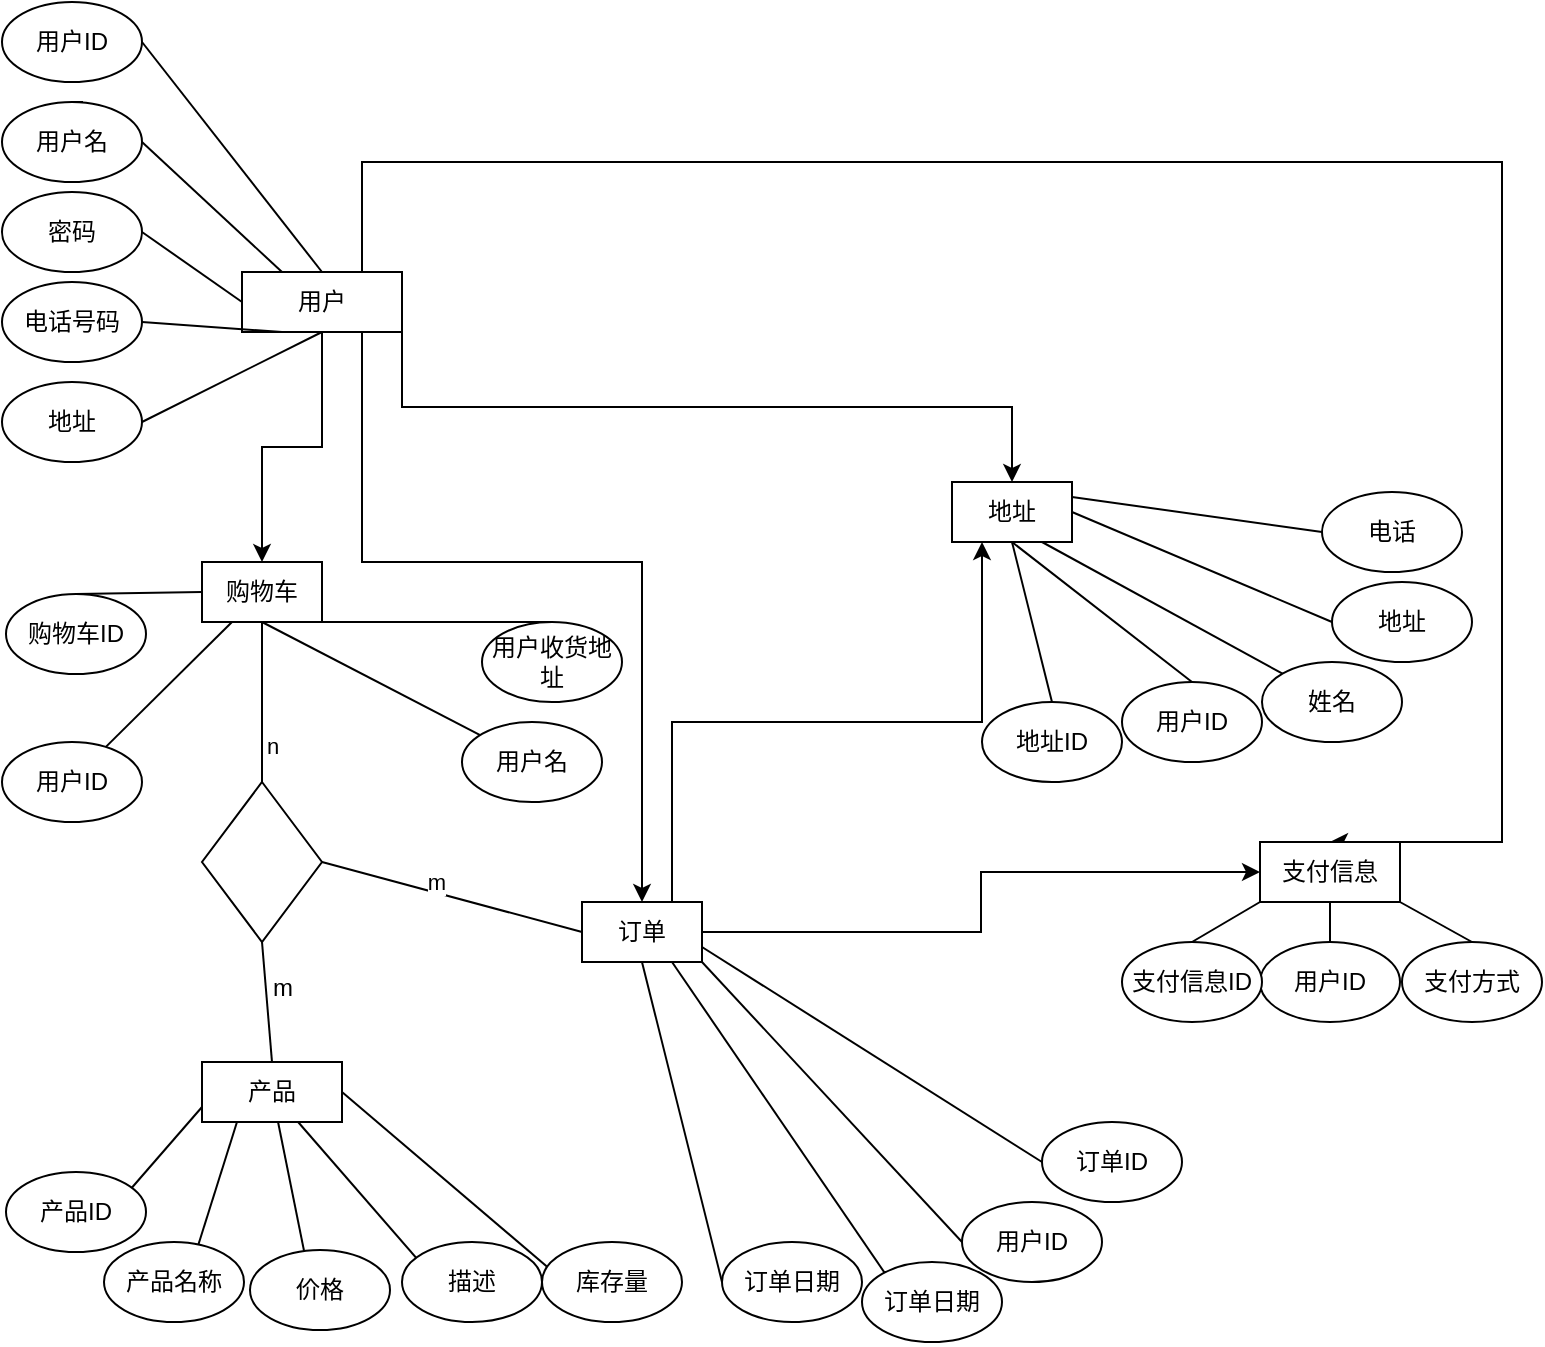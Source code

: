 <mxfile version="22.0.8" type="github" pages="2">
  <diagram name="第 1 页" id="n3Ekj8g4e_L9sf2PYx9a">
    <mxGraphModel dx="1148" dy="778" grid="0" gridSize="10" guides="0" tooltips="1" connect="1" arrows="1" fold="1" page="1" pageScale="1" pageWidth="827" pageHeight="1169" background="#ffffff" math="0" shadow="0">
      <root>
        <mxCell id="0" />
        <mxCell id="1" parent="0" />
        <mxCell id="dBOeU49p6a-MDUrrsJRG-2" value="产品" style="rounded=0;whiteSpace=wrap;html=1;" parent="1" vertex="1">
          <mxGeometry x="110" y="600" width="70" height="30" as="geometry" />
        </mxCell>
        <mxCell id="dBOeU49p6a-MDUrrsJRG-78" style="edgeStyle=orthogonalEdgeStyle;rounded=0;orthogonalLoop=1;jettySize=auto;html=1;entryX=0.5;entryY=0;entryDx=0;entryDy=0;" parent="1" source="dBOeU49p6a-MDUrrsJRG-3" target="dBOeU49p6a-MDUrrsJRG-4" edge="1">
          <mxGeometry relative="1" as="geometry" />
        </mxCell>
        <mxCell id="dBOeU49p6a-MDUrrsJRG-79" style="edgeStyle=orthogonalEdgeStyle;rounded=0;orthogonalLoop=1;jettySize=auto;html=1;exitX=0.75;exitY=1;exitDx=0;exitDy=0;" parent="1" source="dBOeU49p6a-MDUrrsJRG-3" target="dBOeU49p6a-MDUrrsJRG-5" edge="1">
          <mxGeometry relative="1" as="geometry">
            <Array as="points">
              <mxPoint x="190" y="350" />
              <mxPoint x="330" y="350" />
            </Array>
          </mxGeometry>
        </mxCell>
        <mxCell id="dBOeU49p6a-MDUrrsJRG-80" style="edgeStyle=orthogonalEdgeStyle;rounded=0;orthogonalLoop=1;jettySize=auto;html=1;exitX=1;exitY=1;exitDx=0;exitDy=0;" parent="1" source="dBOeU49p6a-MDUrrsJRG-3" target="dBOeU49p6a-MDUrrsJRG-6" edge="1">
          <mxGeometry relative="1" as="geometry" />
        </mxCell>
        <mxCell id="dBOeU49p6a-MDUrrsJRG-81" style="edgeStyle=orthogonalEdgeStyle;rounded=0;orthogonalLoop=1;jettySize=auto;html=1;exitX=0.75;exitY=1;exitDx=0;exitDy=0;entryX=0.5;entryY=0;entryDx=0;entryDy=0;" parent="1" source="dBOeU49p6a-MDUrrsJRG-3" target="dBOeU49p6a-MDUrrsJRG-7" edge="1">
          <mxGeometry relative="1" as="geometry">
            <Array as="points">
              <mxPoint x="190" y="150" />
              <mxPoint x="760" y="150" />
              <mxPoint x="760" y="490" />
            </Array>
          </mxGeometry>
        </mxCell>
        <mxCell id="dBOeU49p6a-MDUrrsJRG-3" value="用户" style="rounded=0;whiteSpace=wrap;html=1;" parent="1" vertex="1">
          <mxGeometry x="130" y="205" width="80" height="30" as="geometry" />
        </mxCell>
        <mxCell id="dBOeU49p6a-MDUrrsJRG-4" value="购物车" style="rounded=0;whiteSpace=wrap;html=1;" parent="1" vertex="1">
          <mxGeometry x="110" y="350" width="60" height="30" as="geometry" />
        </mxCell>
        <mxCell id="dBOeU49p6a-MDUrrsJRG-90" style="edgeStyle=orthogonalEdgeStyle;rounded=0;orthogonalLoop=1;jettySize=auto;html=1;exitX=0.75;exitY=0;exitDx=0;exitDy=0;entryX=0.25;entryY=1;entryDx=0;entryDy=0;" parent="1" source="dBOeU49p6a-MDUrrsJRG-5" target="dBOeU49p6a-MDUrrsJRG-6" edge="1">
          <mxGeometry relative="1" as="geometry" />
        </mxCell>
        <mxCell id="dBOeU49p6a-MDUrrsJRG-92" style="edgeStyle=orthogonalEdgeStyle;rounded=0;orthogonalLoop=1;jettySize=auto;html=1;entryX=0;entryY=0.5;entryDx=0;entryDy=0;" parent="1" source="dBOeU49p6a-MDUrrsJRG-5" target="dBOeU49p6a-MDUrrsJRG-7" edge="1">
          <mxGeometry relative="1" as="geometry" />
        </mxCell>
        <mxCell id="dBOeU49p6a-MDUrrsJRG-5" value="订单" style="rounded=0;whiteSpace=wrap;html=1;" parent="1" vertex="1">
          <mxGeometry x="300" y="520" width="60" height="30" as="geometry" />
        </mxCell>
        <mxCell id="dBOeU49p6a-MDUrrsJRG-6" value="地址" style="rounded=0;whiteSpace=wrap;html=1;" parent="1" vertex="1">
          <mxGeometry x="485" y="310" width="60" height="30" as="geometry" />
        </mxCell>
        <mxCell id="dBOeU49p6a-MDUrrsJRG-7" value="支付信息" style="rounded=0;whiteSpace=wrap;html=1;" parent="1" vertex="1">
          <mxGeometry x="639" y="490" width="70" height="30" as="geometry" />
        </mxCell>
        <mxCell id="dBOeU49p6a-MDUrrsJRG-10" value="密码" style="ellipse;whiteSpace=wrap;html=1;" parent="1" vertex="1">
          <mxGeometry x="10" y="165" width="70" height="40" as="geometry" />
        </mxCell>
        <mxCell id="dBOeU49p6a-MDUrrsJRG-11" value="地址" style="ellipse;whiteSpace=wrap;html=1;" parent="1" vertex="1">
          <mxGeometry x="10" y="260" width="70" height="40" as="geometry" />
        </mxCell>
        <mxCell id="dBOeU49p6a-MDUrrsJRG-12" value="电话号码" style="ellipse;whiteSpace=wrap;html=1;" parent="1" vertex="1">
          <mxGeometry x="10" y="210" width="70" height="40" as="geometry" />
        </mxCell>
        <mxCell id="dBOeU49p6a-MDUrrsJRG-15" style="edgeStyle=orthogonalEdgeStyle;rounded=0;orthogonalLoop=1;jettySize=auto;html=1;exitX=0.5;exitY=0;exitDx=0;exitDy=0;" parent="1" source="dBOeU49p6a-MDUrrsJRG-13" edge="1">
          <mxGeometry relative="1" as="geometry">
            <mxPoint x="50" y="130" as="targetPoint" />
          </mxGeometry>
        </mxCell>
        <mxCell id="dBOeU49p6a-MDUrrsJRG-13" value="用户名" style="ellipse;whiteSpace=wrap;html=1;" parent="1" vertex="1">
          <mxGeometry x="10" y="120" width="70" height="40" as="geometry" />
        </mxCell>
        <mxCell id="dBOeU49p6a-MDUrrsJRG-14" value="用户ID" style="ellipse;whiteSpace=wrap;html=1;" parent="1" vertex="1">
          <mxGeometry x="10" y="70" width="70" height="40" as="geometry" />
        </mxCell>
        <mxCell id="dBOeU49p6a-MDUrrsJRG-18" value="" style="endArrow=none;html=1;rounded=0;entryX=1;entryY=0.5;entryDx=0;entryDy=0;exitX=0.5;exitY=0;exitDx=0;exitDy=0;" parent="1" source="dBOeU49p6a-MDUrrsJRG-3" target="dBOeU49p6a-MDUrrsJRG-14" edge="1">
          <mxGeometry width="50" height="50" relative="1" as="geometry">
            <mxPoint x="170" y="180" as="sourcePoint" />
            <mxPoint x="440" y="240" as="targetPoint" />
          </mxGeometry>
        </mxCell>
        <mxCell id="dBOeU49p6a-MDUrrsJRG-21" value="" style="endArrow=none;html=1;rounded=0;exitX=1;exitY=0.5;exitDx=0;exitDy=0;entryX=0.25;entryY=1;entryDx=0;entryDy=0;" parent="1" source="dBOeU49p6a-MDUrrsJRG-12" target="dBOeU49p6a-MDUrrsJRG-3" edge="1">
          <mxGeometry width="50" height="50" relative="1" as="geometry">
            <mxPoint x="140" y="290" as="sourcePoint" />
            <mxPoint x="190" y="240" as="targetPoint" />
          </mxGeometry>
        </mxCell>
        <mxCell id="dBOeU49p6a-MDUrrsJRG-22" value="" style="endArrow=none;html=1;rounded=0;entryX=1;entryY=0.5;entryDx=0;entryDy=0;exitX=0;exitY=0.5;exitDx=0;exitDy=0;" parent="1" source="dBOeU49p6a-MDUrrsJRG-3" target="dBOeU49p6a-MDUrrsJRG-10" edge="1">
          <mxGeometry width="50" height="50" relative="1" as="geometry">
            <mxPoint x="130" y="280" as="sourcePoint" />
            <mxPoint x="180" y="230" as="targetPoint" />
          </mxGeometry>
        </mxCell>
        <mxCell id="dBOeU49p6a-MDUrrsJRG-23" value="" style="endArrow=none;html=1;rounded=0;entryX=1;entryY=0.5;entryDx=0;entryDy=0;exitX=0.25;exitY=0;exitDx=0;exitDy=0;" parent="1" source="dBOeU49p6a-MDUrrsJRG-3" target="dBOeU49p6a-MDUrrsJRG-13" edge="1">
          <mxGeometry width="50" height="50" relative="1" as="geometry">
            <mxPoint x="150" y="170" as="sourcePoint" />
            <mxPoint x="440" y="240" as="targetPoint" />
          </mxGeometry>
        </mxCell>
        <mxCell id="dBOeU49p6a-MDUrrsJRG-24" value="" style="endArrow=none;html=1;rounded=0;exitX=1;exitY=0.5;exitDx=0;exitDy=0;entryX=0.5;entryY=1;entryDx=0;entryDy=0;" parent="1" source="dBOeU49p6a-MDUrrsJRG-11" target="dBOeU49p6a-MDUrrsJRG-3" edge="1">
          <mxGeometry width="50" height="50" relative="1" as="geometry">
            <mxPoint x="110" y="290" as="sourcePoint" />
            <mxPoint x="160" y="240" as="targetPoint" />
          </mxGeometry>
        </mxCell>
        <mxCell id="dBOeU49p6a-MDUrrsJRG-25" value="" style="endArrow=none;html=1;rounded=0;exitX=0.5;exitY=1;exitDx=0;exitDy=0;entryX=0;entryY=0.75;entryDx=0;entryDy=0;" parent="1" source="dBOeU49p6a-MDUrrsJRG-43" target="dBOeU49p6a-MDUrrsJRG-2" edge="1">
          <mxGeometry width="50" height="50" relative="1" as="geometry">
            <mxPoint x="310" y="940" as="sourcePoint" />
            <mxPoint x="360" y="890" as="targetPoint" />
          </mxGeometry>
        </mxCell>
        <mxCell id="dBOeU49p6a-MDUrrsJRG-26" value="" style="endArrow=none;html=1;rounded=0;entryX=0.5;entryY=1;entryDx=0;entryDy=0;exitX=0.25;exitY=1;exitDx=0;exitDy=0;" parent="1" source="dBOeU49p6a-MDUrrsJRG-2" target="dBOeU49p6a-MDUrrsJRG-42" edge="1">
          <mxGeometry width="50" height="50" relative="1" as="geometry">
            <mxPoint x="320" y="950" as="sourcePoint" />
            <mxPoint x="370" y="900" as="targetPoint" />
          </mxGeometry>
        </mxCell>
        <mxCell id="dBOeU49p6a-MDUrrsJRG-27" value="" style="endArrow=none;html=1;rounded=0;entryX=0.5;entryY=1;entryDx=0;entryDy=0;" parent="1" source="dBOeU49p6a-MDUrrsJRG-2" target="dBOeU49p6a-MDUrrsJRG-41" edge="1">
          <mxGeometry width="50" height="50" relative="1" as="geometry">
            <mxPoint x="330" y="960" as="sourcePoint" />
            <mxPoint x="380" y="910" as="targetPoint" />
          </mxGeometry>
        </mxCell>
        <mxCell id="dBOeU49p6a-MDUrrsJRG-28" value="" style="endArrow=none;html=1;rounded=0;entryX=0.5;entryY=1;entryDx=0;entryDy=0;" parent="1" source="dBOeU49p6a-MDUrrsJRG-2" target="dBOeU49p6a-MDUrrsJRG-40" edge="1">
          <mxGeometry width="50" height="50" relative="1" as="geometry">
            <mxPoint x="340" y="970" as="sourcePoint" />
            <mxPoint x="390" y="920" as="targetPoint" />
          </mxGeometry>
        </mxCell>
        <mxCell id="dBOeU49p6a-MDUrrsJRG-29" value="" style="endArrow=none;html=1;rounded=0;entryX=0.5;entryY=1;entryDx=0;entryDy=0;exitX=1;exitY=0.5;exitDx=0;exitDy=0;" parent="1" source="dBOeU49p6a-MDUrrsJRG-2" target="dBOeU49p6a-MDUrrsJRG-39" edge="1">
          <mxGeometry width="50" height="50" relative="1" as="geometry">
            <mxPoint x="350" y="980" as="sourcePoint" />
            <mxPoint x="400" y="930" as="targetPoint" />
          </mxGeometry>
        </mxCell>
        <mxCell id="dBOeU49p6a-MDUrrsJRG-30" value="" style="endArrow=none;html=1;rounded=0;exitX=0.5;exitY=0;exitDx=0;exitDy=0;entryX=0;entryY=0.5;entryDx=0;entryDy=0;" parent="1" source="dBOeU49p6a-MDUrrsJRG-38" target="dBOeU49p6a-MDUrrsJRG-4" edge="1">
          <mxGeometry width="50" height="50" relative="1" as="geometry">
            <mxPoint x="460" y="360" as="sourcePoint" />
            <mxPoint x="510" y="310" as="targetPoint" />
          </mxGeometry>
        </mxCell>
        <mxCell id="dBOeU49p6a-MDUrrsJRG-31" value="" style="endArrow=none;html=1;rounded=0;exitX=0.25;exitY=1;exitDx=0;exitDy=0;entryX=0.724;entryY=0.092;entryDx=0;entryDy=0;entryPerimeter=0;" parent="1" source="dBOeU49p6a-MDUrrsJRG-4" target="dBOeU49p6a-MDUrrsJRG-37" edge="1">
          <mxGeometry width="50" height="50" relative="1" as="geometry">
            <mxPoint x="470" y="370" as="sourcePoint" />
            <mxPoint x="520" y="320" as="targetPoint" />
          </mxGeometry>
        </mxCell>
        <mxCell id="dBOeU49p6a-MDUrrsJRG-32" value="" style="endArrow=none;html=1;rounded=0;exitX=0.5;exitY=1;exitDx=0;exitDy=0;" parent="1" source="dBOeU49p6a-MDUrrsJRG-4" target="dBOeU49p6a-MDUrrsJRG-36" edge="1">
          <mxGeometry width="50" height="50" relative="1" as="geometry">
            <mxPoint x="480" y="380" as="sourcePoint" />
            <mxPoint x="530" y="330" as="targetPoint" />
          </mxGeometry>
        </mxCell>
        <mxCell id="dBOeU49p6a-MDUrrsJRG-33" value="订单ID" style="ellipse;whiteSpace=wrap;html=1;" parent="1" vertex="1">
          <mxGeometry x="530" y="630" width="70" height="40" as="geometry" />
        </mxCell>
        <mxCell id="dBOeU49p6a-MDUrrsJRG-34" value="用户ID" style="ellipse;whiteSpace=wrap;html=1;" parent="1" vertex="1">
          <mxGeometry x="490" y="670" width="70" height="40" as="geometry" />
        </mxCell>
        <mxCell id="dBOeU49p6a-MDUrrsJRG-35" value="用户收货地址" style="ellipse;whiteSpace=wrap;html=1;" parent="1" vertex="1">
          <mxGeometry x="250" y="380" width="70" height="40" as="geometry" />
        </mxCell>
        <mxCell id="dBOeU49p6a-MDUrrsJRG-36" value="用户名" style="ellipse;whiteSpace=wrap;html=1;" parent="1" vertex="1">
          <mxGeometry x="240" y="430" width="70" height="40" as="geometry" />
        </mxCell>
        <mxCell id="dBOeU49p6a-MDUrrsJRG-37" value="用户ID" style="ellipse;whiteSpace=wrap;html=1;" parent="1" vertex="1">
          <mxGeometry x="10" y="440" width="70" height="40" as="geometry" />
        </mxCell>
        <mxCell id="dBOeU49p6a-MDUrrsJRG-38" value="购物车ID" style="ellipse;whiteSpace=wrap;html=1;" parent="1" vertex="1">
          <mxGeometry x="12" y="366" width="70" height="40" as="geometry" />
        </mxCell>
        <mxCell id="dBOeU49p6a-MDUrrsJRG-39" value="库存量" style="ellipse;whiteSpace=wrap;html=1;" parent="1" vertex="1">
          <mxGeometry x="280" y="690" width="70" height="40" as="geometry" />
        </mxCell>
        <mxCell id="dBOeU49p6a-MDUrrsJRG-40" value="描述" style="ellipse;whiteSpace=wrap;html=1;" parent="1" vertex="1">
          <mxGeometry x="210" y="690" width="70" height="40" as="geometry" />
        </mxCell>
        <mxCell id="dBOeU49p6a-MDUrrsJRG-41" value="价格" style="ellipse;whiteSpace=wrap;html=1;" parent="1" vertex="1">
          <mxGeometry x="134" y="694" width="70" height="40" as="geometry" />
        </mxCell>
        <mxCell id="dBOeU49p6a-MDUrrsJRG-42" value="产品名称" style="ellipse;whiteSpace=wrap;html=1;" parent="1" vertex="1">
          <mxGeometry x="61" y="690" width="70" height="40" as="geometry" />
        </mxCell>
        <mxCell id="dBOeU49p6a-MDUrrsJRG-43" value="产品ID" style="ellipse;whiteSpace=wrap;html=1;" parent="1" vertex="1">
          <mxGeometry x="12" y="655" width="70" height="40" as="geometry" />
        </mxCell>
        <mxCell id="dBOeU49p6a-MDUrrsJRG-48" value="" style="endArrow=none;html=1;rounded=0;entryX=0.75;entryY=1;entryDx=0;entryDy=0;exitX=0.5;exitY=0;exitDx=0;exitDy=0;" parent="1" source="dBOeU49p6a-MDUrrsJRG-35" target="dBOeU49p6a-MDUrrsJRG-4" edge="1">
          <mxGeometry width="50" height="50" relative="1" as="geometry">
            <mxPoint x="390" y="310" as="sourcePoint" />
            <mxPoint x="440" y="260" as="targetPoint" />
          </mxGeometry>
        </mxCell>
        <mxCell id="dBOeU49p6a-MDUrrsJRG-49" value="" style="endArrow=none;html=1;rounded=0;entryX=0.5;entryY=1;entryDx=0;entryDy=0;exitX=0.75;exitY=1;exitDx=0;exitDy=0;" parent="1" source="dBOeU49p6a-MDUrrsJRG-5" target="dBOeU49p6a-MDUrrsJRG-61" edge="1">
          <mxGeometry width="50" height="50" relative="1" as="geometry">
            <mxPoint x="220" y="650" as="sourcePoint" />
            <mxPoint x="270" y="600" as="targetPoint" />
          </mxGeometry>
        </mxCell>
        <mxCell id="dBOeU49p6a-MDUrrsJRG-50" value="" style="endArrow=none;html=1;rounded=0;exitX=0;exitY=0.5;exitDx=0;exitDy=0;entryX=1;entryY=0.75;entryDx=0;entryDy=0;" parent="1" source="dBOeU49p6a-MDUrrsJRG-33" target="dBOeU49p6a-MDUrrsJRG-5" edge="1">
          <mxGeometry width="50" height="50" relative="1" as="geometry">
            <mxPoint x="230" y="660" as="sourcePoint" />
            <mxPoint x="280" y="610" as="targetPoint" />
          </mxGeometry>
        </mxCell>
        <mxCell id="dBOeU49p6a-MDUrrsJRG-51" value="" style="endArrow=none;html=1;rounded=0;entryX=0;entryY=0.5;entryDx=0;entryDy=0;exitX=1;exitY=1;exitDx=0;exitDy=0;" parent="1" source="dBOeU49p6a-MDUrrsJRG-5" target="dBOeU49p6a-MDUrrsJRG-34" edge="1">
          <mxGeometry width="50" height="50" relative="1" as="geometry">
            <mxPoint x="240" y="670" as="sourcePoint" />
            <mxPoint x="290" y="620" as="targetPoint" />
          </mxGeometry>
        </mxCell>
        <mxCell id="dBOeU49p6a-MDUrrsJRG-52" value="" style="endArrow=none;html=1;rounded=0;entryX=0;entryY=0.5;entryDx=0;entryDy=0;exitX=0.5;exitY=1;exitDx=0;exitDy=0;" parent="1" source="dBOeU49p6a-MDUrrsJRG-5" target="dBOeU49p6a-MDUrrsJRG-66" edge="1">
          <mxGeometry width="50" height="50" relative="1" as="geometry">
            <mxPoint x="250" y="680" as="sourcePoint" />
            <mxPoint x="300" y="630" as="targetPoint" />
          </mxGeometry>
        </mxCell>
        <mxCell id="dBOeU49p6a-MDUrrsJRG-53" value="" style="endArrow=none;html=1;rounded=0;exitX=0;exitY=0.5;exitDx=0;exitDy=0;entryX=1;entryY=0.25;entryDx=0;entryDy=0;" parent="1" source="dBOeU49p6a-MDUrrsJRG-60" target="dBOeU49p6a-MDUrrsJRG-6" edge="1">
          <mxGeometry width="50" height="50" relative="1" as="geometry">
            <mxPoint x="690" y="70" as="sourcePoint" />
            <mxPoint x="740" y="20" as="targetPoint" />
          </mxGeometry>
        </mxCell>
        <mxCell id="dBOeU49p6a-MDUrrsJRG-54" value="" style="endArrow=none;html=1;rounded=0;exitX=0.5;exitY=0;exitDx=0;exitDy=0;entryX=0.5;entryY=1;entryDx=0;entryDy=0;" parent="1" source="dBOeU49p6a-MDUrrsJRG-67" target="dBOeU49p6a-MDUrrsJRG-6" edge="1">
          <mxGeometry width="50" height="50" relative="1" as="geometry">
            <mxPoint x="710" y="80" as="sourcePoint" />
            <mxPoint x="760" y="30" as="targetPoint" />
          </mxGeometry>
        </mxCell>
        <mxCell id="dBOeU49p6a-MDUrrsJRG-55" value="" style="endArrow=none;html=1;rounded=0;exitX=0;exitY=0.5;exitDx=0;exitDy=0;entryX=1;entryY=0.5;entryDx=0;entryDy=0;" parent="1" source="dBOeU49p6a-MDUrrsJRG-64" target="dBOeU49p6a-MDUrrsJRG-6" edge="1">
          <mxGeometry width="50" height="50" relative="1" as="geometry">
            <mxPoint x="720" y="90" as="sourcePoint" />
            <mxPoint x="770" y="40" as="targetPoint" />
          </mxGeometry>
        </mxCell>
        <mxCell id="dBOeU49p6a-MDUrrsJRG-56" value="" style="endArrow=none;html=1;rounded=0;entryX=0.5;entryY=0;entryDx=0;entryDy=0;exitX=0.5;exitY=1;exitDx=0;exitDy=0;" parent="1" source="dBOeU49p6a-MDUrrsJRG-6" target="dBOeU49p6a-MDUrrsJRG-59" edge="1">
          <mxGeometry width="50" height="50" relative="1" as="geometry">
            <mxPoint x="730" y="90" as="sourcePoint" />
            <mxPoint x="780" y="40" as="targetPoint" />
          </mxGeometry>
        </mxCell>
        <mxCell id="dBOeU49p6a-MDUrrsJRG-57" value="" style="endArrow=none;html=1;rounded=0;exitX=0;exitY=0;exitDx=0;exitDy=0;entryX=0.75;entryY=1;entryDx=0;entryDy=0;" parent="1" source="dBOeU49p6a-MDUrrsJRG-58" target="dBOeU49p6a-MDUrrsJRG-6" edge="1">
          <mxGeometry width="50" height="50" relative="1" as="geometry">
            <mxPoint x="740" y="100" as="sourcePoint" />
            <mxPoint x="790" y="50" as="targetPoint" />
          </mxGeometry>
        </mxCell>
        <mxCell id="dBOeU49p6a-MDUrrsJRG-58" value="姓名" style="ellipse;whiteSpace=wrap;html=1;" parent="1" vertex="1">
          <mxGeometry x="640" y="400" width="70" height="40" as="geometry" />
        </mxCell>
        <mxCell id="dBOeU49p6a-MDUrrsJRG-59" value="用户ID" style="ellipse;whiteSpace=wrap;html=1;" parent="1" vertex="1">
          <mxGeometry x="570" y="410" width="70" height="40" as="geometry" />
        </mxCell>
        <mxCell id="dBOeU49p6a-MDUrrsJRG-60" value="电话" style="ellipse;whiteSpace=wrap;html=1;" parent="1" vertex="1">
          <mxGeometry x="670" y="315" width="70" height="40" as="geometry" />
        </mxCell>
        <mxCell id="dBOeU49p6a-MDUrrsJRG-61" value="订单日期" style="ellipse;whiteSpace=wrap;html=1;" parent="1" vertex="1">
          <mxGeometry x="440" y="700" width="70" height="40" as="geometry" />
        </mxCell>
        <mxCell id="dBOeU49p6a-MDUrrsJRG-64" value="地址" style="ellipse;whiteSpace=wrap;html=1;" parent="1" vertex="1">
          <mxGeometry x="675" y="360" width="70" height="40" as="geometry" />
        </mxCell>
        <mxCell id="dBOeU49p6a-MDUrrsJRG-66" value="订单日期" style="ellipse;whiteSpace=wrap;html=1;" parent="1" vertex="1">
          <mxGeometry x="370" y="690" width="70" height="40" as="geometry" />
        </mxCell>
        <mxCell id="dBOeU49p6a-MDUrrsJRG-67" value="地址ID" style="ellipse;whiteSpace=wrap;html=1;" parent="1" vertex="1">
          <mxGeometry x="500" y="420" width="70" height="40" as="geometry" />
        </mxCell>
        <mxCell id="dBOeU49p6a-MDUrrsJRG-71" value="支付方式" style="ellipse;whiteSpace=wrap;html=1;" parent="1" vertex="1">
          <mxGeometry x="710" y="540" width="70" height="40" as="geometry" />
        </mxCell>
        <mxCell id="dBOeU49p6a-MDUrrsJRG-72" value="用户ID" style="ellipse;whiteSpace=wrap;html=1;" parent="1" vertex="1">
          <mxGeometry x="639" y="540" width="70" height="40" as="geometry" />
        </mxCell>
        <mxCell id="dBOeU49p6a-MDUrrsJRG-73" value="支付信息ID" style="ellipse;whiteSpace=wrap;html=1;" parent="1" vertex="1">
          <mxGeometry x="570" y="540" width="70" height="40" as="geometry" />
        </mxCell>
        <mxCell id="dBOeU49p6a-MDUrrsJRG-74" value="" style="endArrow=none;html=1;rounded=0;entryX=0;entryY=1;entryDx=0;entryDy=0;exitX=0.5;exitY=0;exitDx=0;exitDy=0;" parent="1" source="dBOeU49p6a-MDUrrsJRG-73" target="dBOeU49p6a-MDUrrsJRG-7" edge="1">
          <mxGeometry width="50" height="50" relative="1" as="geometry">
            <mxPoint x="535" y="470" as="sourcePoint" />
            <mxPoint x="585" y="420" as="targetPoint" />
          </mxGeometry>
        </mxCell>
        <mxCell id="dBOeU49p6a-MDUrrsJRG-75" value="" style="endArrow=none;html=1;rounded=0;exitX=0.5;exitY=0;exitDx=0;exitDy=0;entryX=0.5;entryY=1;entryDx=0;entryDy=0;" parent="1" source="dBOeU49p6a-MDUrrsJRG-72" target="dBOeU49p6a-MDUrrsJRG-7" edge="1">
          <mxGeometry width="50" height="50" relative="1" as="geometry">
            <mxPoint x="655" y="480" as="sourcePoint" />
            <mxPoint x="705" y="430" as="targetPoint" />
          </mxGeometry>
        </mxCell>
        <mxCell id="dBOeU49p6a-MDUrrsJRG-76" value="" style="endArrow=none;html=1;rounded=0;exitX=0.5;exitY=0;exitDx=0;exitDy=0;entryX=1;entryY=1;entryDx=0;entryDy=0;" parent="1" source="dBOeU49p6a-MDUrrsJRG-71" target="dBOeU49p6a-MDUrrsJRG-7" edge="1">
          <mxGeometry width="50" height="50" relative="1" as="geometry">
            <mxPoint x="665" y="490" as="sourcePoint" />
            <mxPoint x="715" y="440" as="targetPoint" />
          </mxGeometry>
        </mxCell>
        <mxCell id="dBOeU49p6a-MDUrrsJRG-86" value="" style="rhombus;whiteSpace=wrap;html=1;" parent="1" vertex="1">
          <mxGeometry x="110" y="460" width="60" height="80" as="geometry" />
        </mxCell>
        <mxCell id="dBOeU49p6a-MDUrrsJRG-87" value="" style="endArrow=none;html=1;rounded=0;exitX=0.5;exitY=1;exitDx=0;exitDy=0;" parent="1" source="dBOeU49p6a-MDUrrsJRG-4" target="dBOeU49p6a-MDUrrsJRG-86" edge="1">
          <mxGeometry width="50" height="50" relative="1" as="geometry">
            <mxPoint x="350" y="520" as="sourcePoint" />
            <mxPoint x="400" y="470" as="targetPoint" />
          </mxGeometry>
        </mxCell>
        <mxCell id="dBOeU49p6a-MDUrrsJRG-94" value="n" style="edgeLabel;html=1;align=center;verticalAlign=middle;resizable=0;points=[];" parent="dBOeU49p6a-MDUrrsJRG-87" vertex="1" connectable="0">
          <mxGeometry x="0.532" y="5" relative="1" as="geometry">
            <mxPoint as="offset" />
          </mxGeometry>
        </mxCell>
        <mxCell id="dBOeU49p6a-MDUrrsJRG-88" value="" style="endArrow=none;html=1;rounded=0;exitX=0.5;exitY=0;exitDx=0;exitDy=0;entryX=0.5;entryY=1;entryDx=0;entryDy=0;" parent="1" source="dBOeU49p6a-MDUrrsJRG-2" target="dBOeU49p6a-MDUrrsJRG-86" edge="1">
          <mxGeometry width="50" height="50" relative="1" as="geometry">
            <mxPoint x="350" y="520" as="sourcePoint" />
            <mxPoint x="120" y="550" as="targetPoint" />
          </mxGeometry>
        </mxCell>
        <mxCell id="dBOeU49p6a-MDUrrsJRG-89" value="" style="endArrow=none;html=1;rounded=0;exitX=0;exitY=0.5;exitDx=0;exitDy=0;entryX=1;entryY=0.5;entryDx=0;entryDy=0;" parent="1" source="dBOeU49p6a-MDUrrsJRG-5" target="dBOeU49p6a-MDUrrsJRG-86" edge="1">
          <mxGeometry width="50" height="50" relative="1" as="geometry">
            <mxPoint x="350" y="490" as="sourcePoint" />
            <mxPoint x="400" y="440" as="targetPoint" />
          </mxGeometry>
        </mxCell>
        <mxCell id="dBOeU49p6a-MDUrrsJRG-95" value="m" style="edgeLabel;html=1;align=center;verticalAlign=middle;resizable=0;points=[];" parent="dBOeU49p6a-MDUrrsJRG-89" vertex="1" connectable="0">
          <mxGeometry x="0.133" y="-6" relative="1" as="geometry">
            <mxPoint x="-1" as="offset" />
          </mxGeometry>
        </mxCell>
        <mxCell id="dBOeU49p6a-MDUrrsJRG-93" value="m" style="text;html=1;align=center;verticalAlign=middle;resizable=0;points=[];autosize=1;strokeColor=none;fillColor=none;" parent="1" vertex="1">
          <mxGeometry x="135" y="548" width="30" height="30" as="geometry" />
        </mxCell>
      </root>
    </mxGraphModel>
  </diagram>
  <diagram id="WzBp5gKB9hQNvseeISj-" name="第 2 页">
    <mxGraphModel dx="354" dy="497" grid="1" gridSize="10" guides="1" tooltips="1" connect="1" arrows="1" fold="1" page="1" pageScale="1" pageWidth="827" pageHeight="1169" math="0" shadow="0">
      <root>
        <mxCell id="0" />
        <mxCell id="1" parent="0" />
        <mxCell id="VgH675KyClF64UgN4K50-1" value="Actor" style="shape=umlActor;verticalLabelPosition=bottom;verticalAlign=top;html=1;outlineConnect=0;" vertex="1" parent="1">
          <mxGeometry x="110" y="160" width="30" height="60" as="geometry" />
        </mxCell>
        <mxCell id="VgH675KyClF64UgN4K50-3" value="填写收货地址" style="ellipse;whiteSpace=wrap;html=1;" vertex="1" parent="1">
          <mxGeometry x="270" y="40" width="80" height="50" as="geometry" />
        </mxCell>
        <mxCell id="VgH675KyClF64UgN4K50-5" value="填写姓名和手机号邮编" style="ellipse;whiteSpace=wrap;html=1;" vertex="1" parent="1">
          <mxGeometry x="290" y="160" width="80" height="50" as="geometry" />
        </mxCell>
        <mxCell id="VgH675KyClF64UgN4K50-6" value="详细地址自动识别" style="ellipse;whiteSpace=wrap;html=1;" vertex="1" parent="1">
          <mxGeometry x="270" y="290" width="80" height="50" as="geometry" />
        </mxCell>
        <mxCell id="VgH675KyClF64UgN4K50-10" value="" style="endArrow=classic;html=1;rounded=0;entryX=0;entryY=0.5;entryDx=0;entryDy=0;" edge="1" parent="1" target="VgH675KyClF64UgN4K50-5">
          <mxGeometry width="50" height="50" relative="1" as="geometry">
            <mxPoint x="140" y="180" as="sourcePoint" />
            <mxPoint x="310" y="260" as="targetPoint" />
          </mxGeometry>
        </mxCell>
        <mxCell id="VgH675KyClF64UgN4K50-11" value="" style="endArrow=classic;html=1;rounded=0;entryX=0;entryY=0.5;entryDx=0;entryDy=0;" edge="1" parent="1" target="VgH675KyClF64UgN4K50-6">
          <mxGeometry width="50" height="50" relative="1" as="geometry">
            <mxPoint x="140" y="180" as="sourcePoint" />
            <mxPoint x="320" y="270" as="targetPoint" />
          </mxGeometry>
        </mxCell>
        <mxCell id="VgH675KyClF64UgN4K50-12" value="" style="endArrow=classic;html=1;rounded=0;exitX=1;exitY=0.333;exitDx=0;exitDy=0;exitPerimeter=0;entryX=0;entryY=0.5;entryDx=0;entryDy=0;" edge="1" parent="1" source="VgH675KyClF64UgN4K50-1" target="VgH675KyClF64UgN4K50-3">
          <mxGeometry width="50" height="50" relative="1" as="geometry">
            <mxPoint x="280" y="330" as="sourcePoint" />
            <mxPoint x="330" y="280" as="targetPoint" />
          </mxGeometry>
        </mxCell>
        <mxCell id="VgH675KyClF64UgN4K50-17" value="user/admin" style="text;html=1;align=center;verticalAlign=middle;resizable=0;points=[];autosize=1;strokeColor=none;fillColor=none;" vertex="1" parent="1">
          <mxGeometry x="85" y="240" width="80" height="30" as="geometry" />
        </mxCell>
      </root>
    </mxGraphModel>
  </diagram>
</mxfile>
